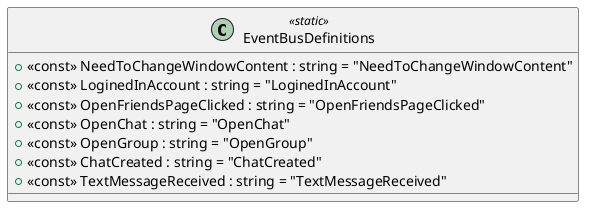 @startuml
class EventBusDefinitions <<static>> {
    + <<const>> NeedToChangeWindowContent : string = "NeedToChangeWindowContent"
    + <<const>> LoginedInAccount : string = "LoginedInAccount"
    + <<const>> OpenFriendsPageClicked : string = "OpenFriendsPageClicked"
    + <<const>> OpenChat : string = "OpenChat"
    + <<const>> OpenGroup : string = "OpenGroup"
    + <<const>> ChatCreated : string = "ChatCreated"
    + <<const>> TextMessageReceived : string = "TextMessageReceived"
}
@enduml
